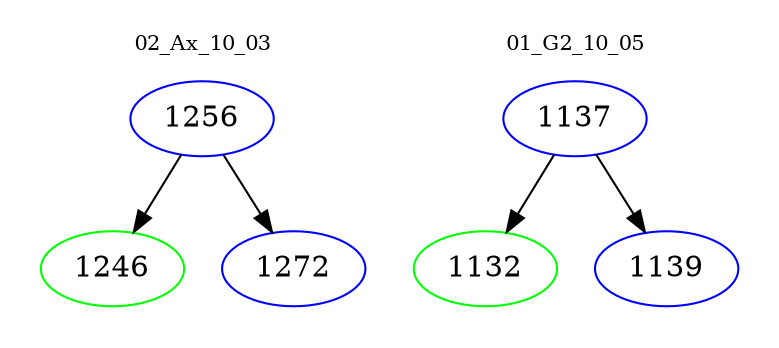 digraph{
subgraph cluster_0 {
color = white
label = "02_Ax_10_03";
fontsize=10;
T0_1256 [label="1256", color="blue"]
T0_1256 -> T0_1246 [color="black"]
T0_1246 [label="1246", color="green"]
T0_1256 -> T0_1272 [color="black"]
T0_1272 [label="1272", color="blue"]
}
subgraph cluster_1 {
color = white
label = "01_G2_10_05";
fontsize=10;
T1_1137 [label="1137", color="blue"]
T1_1137 -> T1_1132 [color="black"]
T1_1132 [label="1132", color="green"]
T1_1137 -> T1_1139 [color="black"]
T1_1139 [label="1139", color="blue"]
}
}
